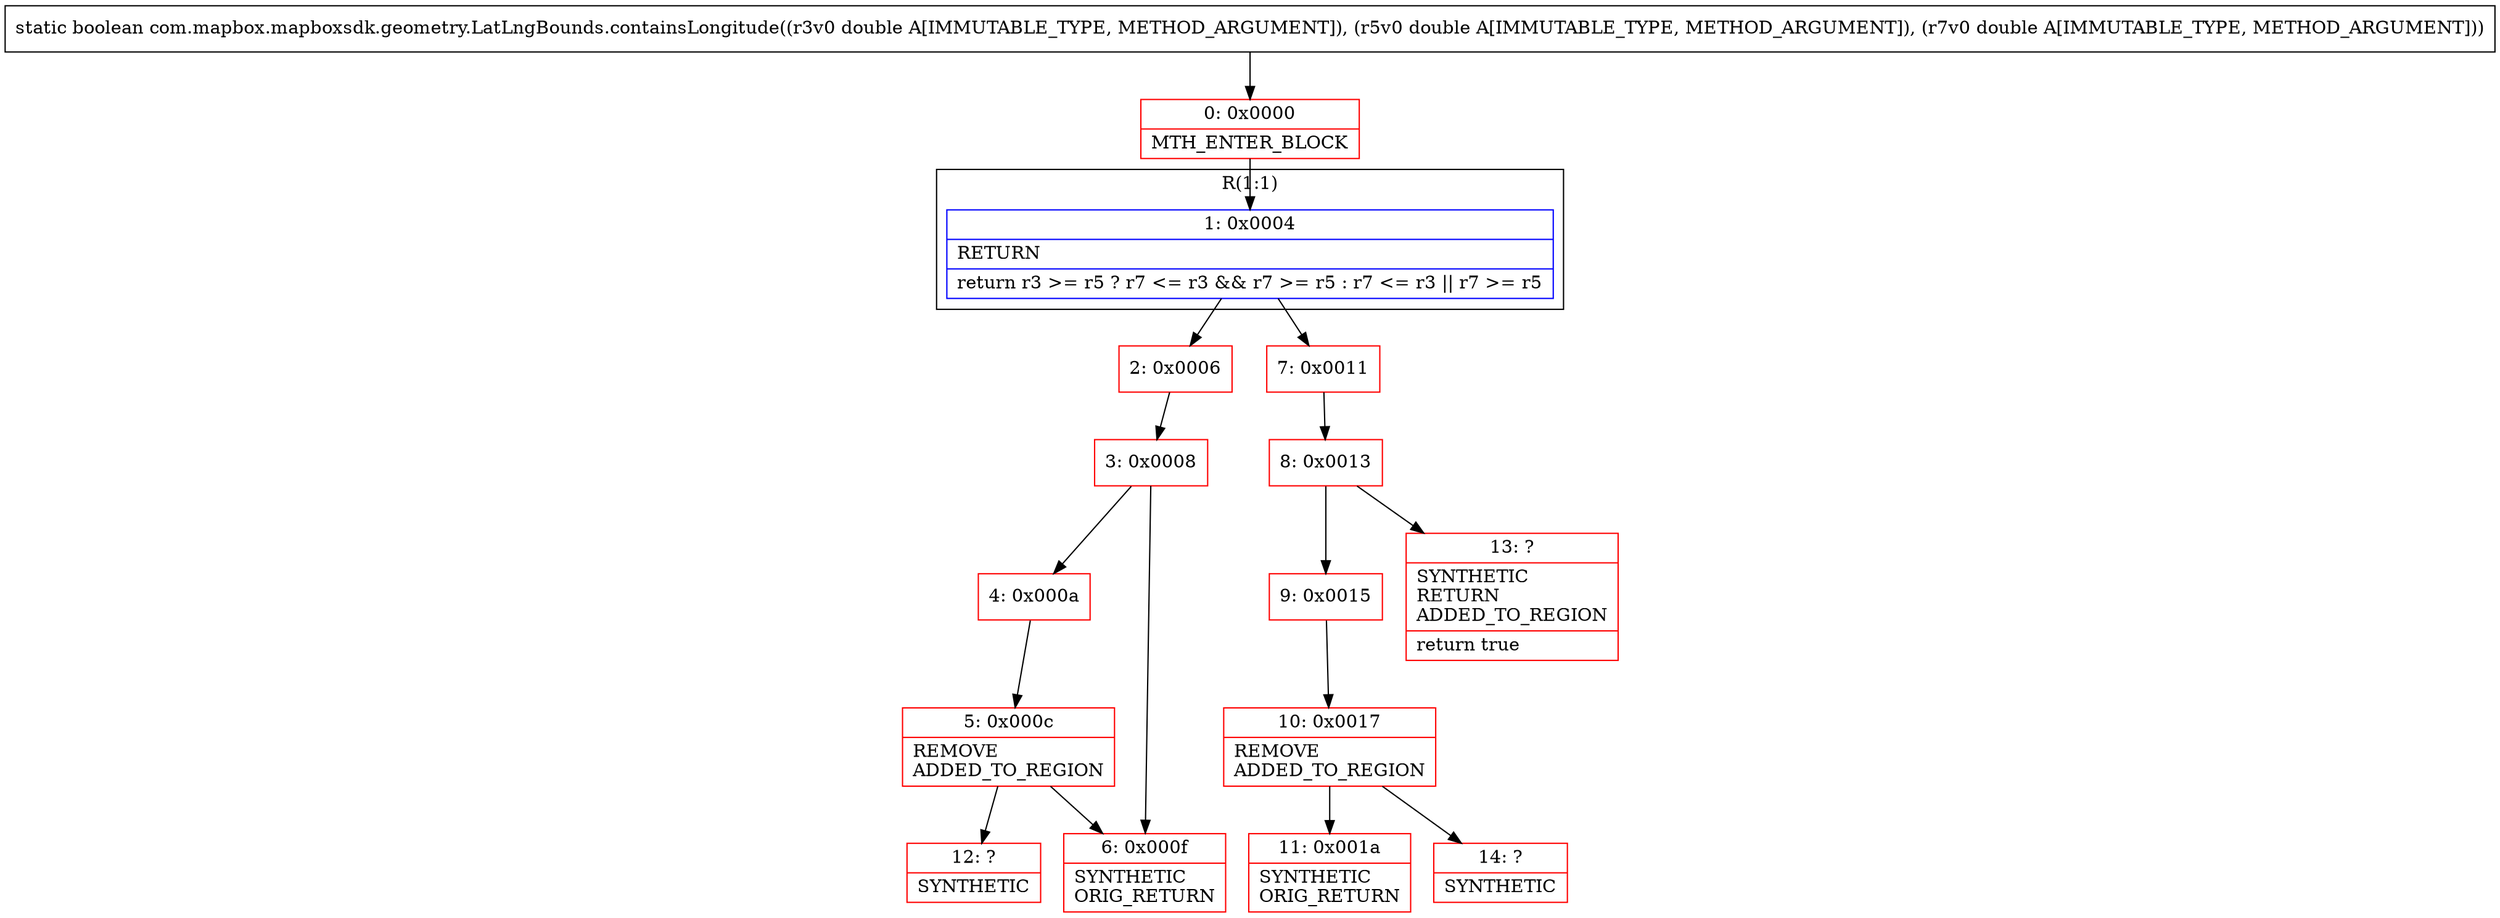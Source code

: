 digraph "CFG forcom.mapbox.mapboxsdk.geometry.LatLngBounds.containsLongitude(DDD)Z" {
subgraph cluster_Region_1141169428 {
label = "R(1:1)";
node [shape=record,color=blue];
Node_1 [shape=record,label="{1\:\ 0x0004|RETURN\l|return r3 \>= r5 ? r7 \<= r3 && r7 \>= r5 : r7 \<= r3 \|\| r7 \>= r5\l}"];
}
Node_0 [shape=record,color=red,label="{0\:\ 0x0000|MTH_ENTER_BLOCK\l}"];
Node_2 [shape=record,color=red,label="{2\:\ 0x0006}"];
Node_3 [shape=record,color=red,label="{3\:\ 0x0008}"];
Node_4 [shape=record,color=red,label="{4\:\ 0x000a}"];
Node_5 [shape=record,color=red,label="{5\:\ 0x000c|REMOVE\lADDED_TO_REGION\l}"];
Node_6 [shape=record,color=red,label="{6\:\ 0x000f|SYNTHETIC\lORIG_RETURN\l}"];
Node_7 [shape=record,color=red,label="{7\:\ 0x0011}"];
Node_8 [shape=record,color=red,label="{8\:\ 0x0013}"];
Node_9 [shape=record,color=red,label="{9\:\ 0x0015}"];
Node_10 [shape=record,color=red,label="{10\:\ 0x0017|REMOVE\lADDED_TO_REGION\l}"];
Node_11 [shape=record,color=red,label="{11\:\ 0x001a|SYNTHETIC\lORIG_RETURN\l}"];
Node_12 [shape=record,color=red,label="{12\:\ ?|SYNTHETIC\l}"];
Node_13 [shape=record,color=red,label="{13\:\ ?|SYNTHETIC\lRETURN\lADDED_TO_REGION\l|return true\l}"];
Node_14 [shape=record,color=red,label="{14\:\ ?|SYNTHETIC\l}"];
MethodNode[shape=record,label="{static boolean com.mapbox.mapboxsdk.geometry.LatLngBounds.containsLongitude((r3v0 double A[IMMUTABLE_TYPE, METHOD_ARGUMENT]), (r5v0 double A[IMMUTABLE_TYPE, METHOD_ARGUMENT]), (r7v0 double A[IMMUTABLE_TYPE, METHOD_ARGUMENT])) }"];
MethodNode -> Node_0;
Node_1 -> Node_2;
Node_1 -> Node_7;
Node_0 -> Node_1;
Node_2 -> Node_3;
Node_3 -> Node_4;
Node_3 -> Node_6;
Node_4 -> Node_5;
Node_5 -> Node_6;
Node_5 -> Node_12;
Node_7 -> Node_8;
Node_8 -> Node_9;
Node_8 -> Node_13;
Node_9 -> Node_10;
Node_10 -> Node_11;
Node_10 -> Node_14;
}

